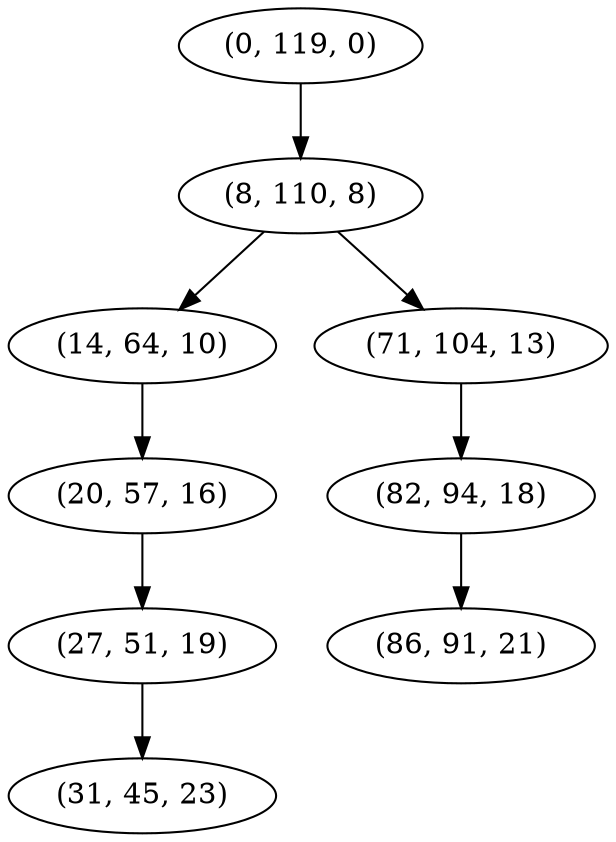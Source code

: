digraph tree {
    "(0, 119, 0)";
    "(8, 110, 8)";
    "(14, 64, 10)";
    "(20, 57, 16)";
    "(27, 51, 19)";
    "(31, 45, 23)";
    "(71, 104, 13)";
    "(82, 94, 18)";
    "(86, 91, 21)";
    "(0, 119, 0)" -> "(8, 110, 8)";
    "(8, 110, 8)" -> "(14, 64, 10)";
    "(8, 110, 8)" -> "(71, 104, 13)";
    "(14, 64, 10)" -> "(20, 57, 16)";
    "(20, 57, 16)" -> "(27, 51, 19)";
    "(27, 51, 19)" -> "(31, 45, 23)";
    "(71, 104, 13)" -> "(82, 94, 18)";
    "(82, 94, 18)" -> "(86, 91, 21)";
}
